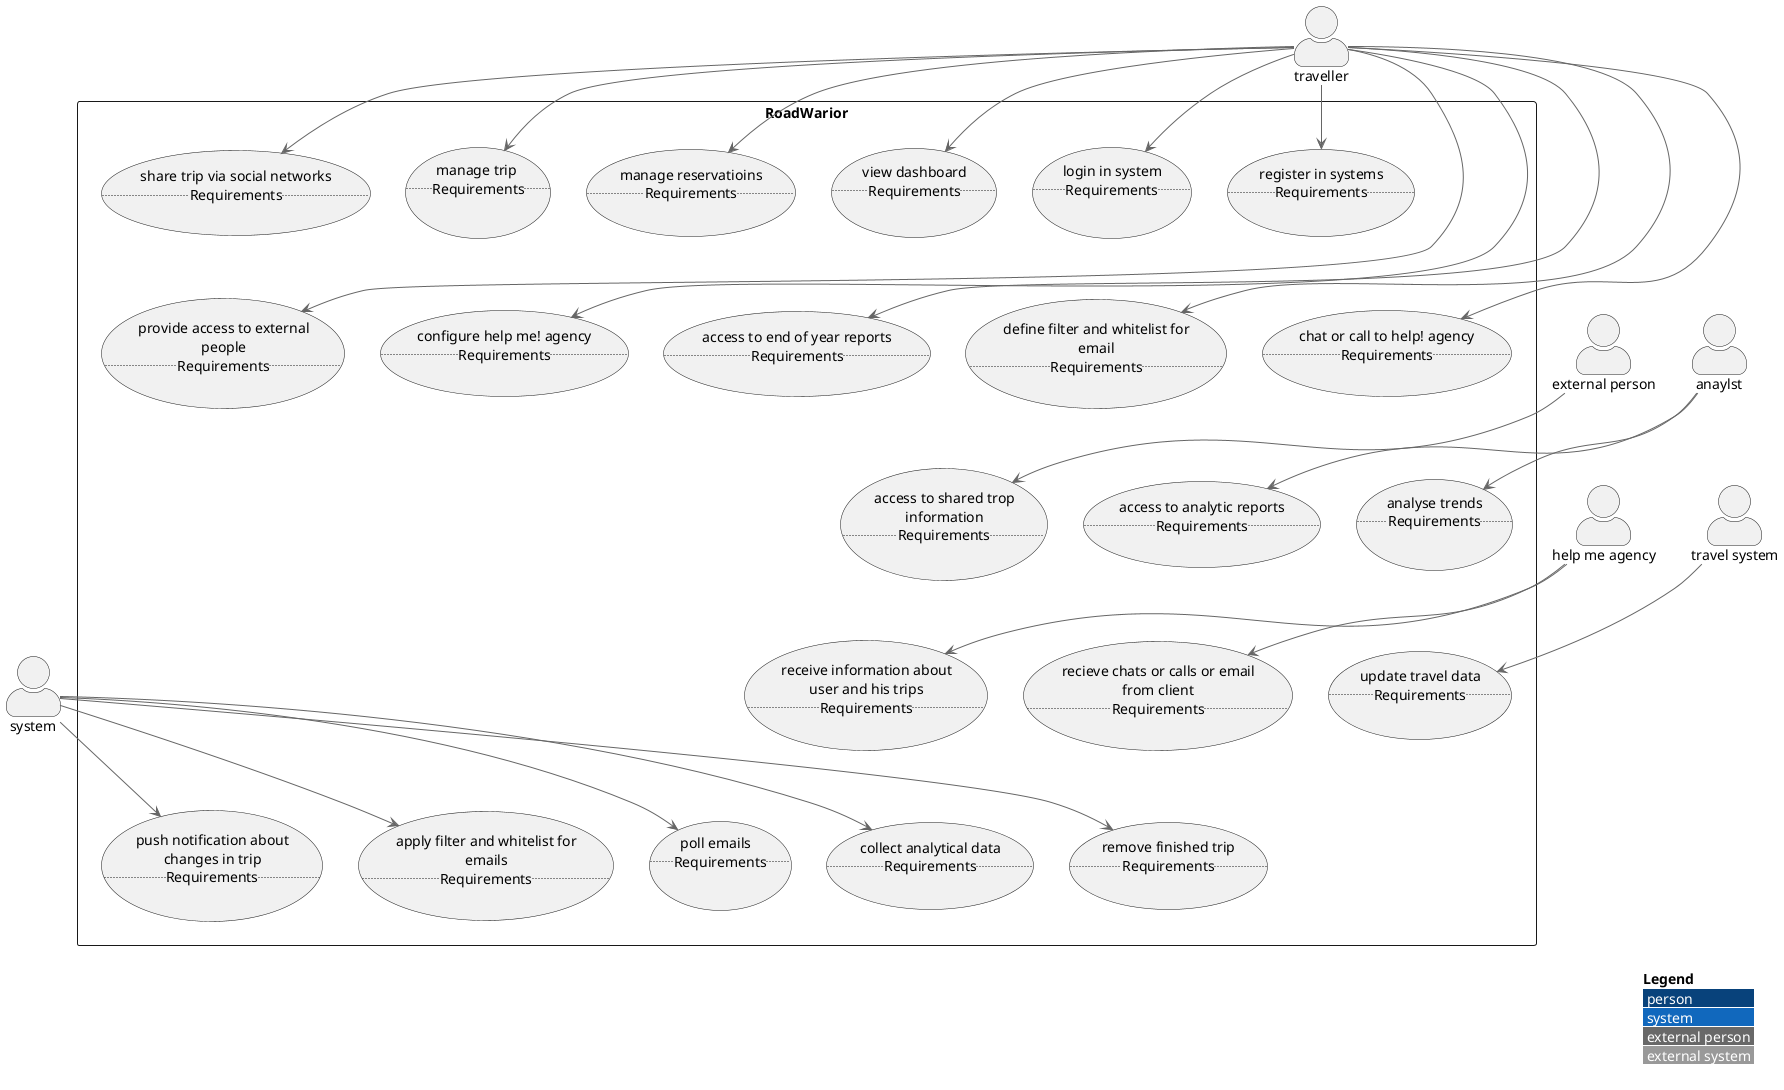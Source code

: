 @startuml UseCaseOverview
!include <C4/C4_Context>

LAYOUT_WITH_LEGEND()

actor :traveller: as tr
actor :external person: as ep
actor :anaylst: as an
actor :help me agency: as hma
actor :travel system: as ts
actor :system: as sy

rectangle RoadWarior {
    together {
  usecase RIS as "register in systems 
  ..Requirements..
  "
  usecase lis as "login in system
  ..Requirements..
  "
  usecase vd as "view dashboard
  ..Requirements..
  "
  
    usecase mr as "manage reservatioins
  ..Requirements..
  "
  usecase mt as "manage trip
  ..Requirements..
  "
    usecase stsn as "share trip via social networks
  ..Requirements..
  "
  }
  together  {
  usecase patep as "provide access to external people
  ..Requirements..
  "

  usecase cmha as "configure help me! agency
  ..Requirements..
  "
  usecase ater as "access to end of year reports
  ..Requirements..
  "

  usecase dfawfe as "define filter and whitelist for email
  ..Requirements..
  "
    usecase coctha as "chat or call to help! agency
  ..Requirements..
  "

    }
  together {

  usecase atsti as "access to shared trop information
  ..Requirements..
  "

  usecase atar as "access to analytic reports
  ..Requirements..
  "

  usecase at as "analyse trends
  ..Requirements..
  "
  }
  together {
  usecase riauaht as "receive information about user and his trips
  ..Requirements..
  "
  usecase utd as "update travel data
  ..Requirements..
  "
  usecase rcocoefc as "recieve chats or calls or email from client
  ..Requirements..
  "
  }
  together {

  usecase pe as "poll emails
  ..Requirements..
  "

    usecase afawfe as "apply filter and whitelist for emails
  ..Requirements..
  "
  usecase pnacit as "push notification about changes in trip
  ..Requirements..
  "
    
    usecase rft as "remove finished trip
  ..Requirements..
  "

  usecase cad as "collect analytical data
  ..Requirements..
  "

    }
}

sy -R-> cad
sy --> rft
sy --> pnacit
sy --> afawfe
sy --> pe

tr --> RIS
tr --> lis
tr --> vd
tr --> mr
tr --> mt
tr --> stsn
tr --> patep
tr --> cmha
tr --> coctha
tr --> ater
tr --> dfawfe

ep --> atsti

an --> at
an --> atar

hma --> rcocoefc
hma --> riauaht

ts --> utd

'Include dependencies, so that they are not in a single line
RIS -[hidden]- patep
patep -[hidden]- atsti
atsti -[hidden]- riauaht 
riauaht -[hidden]- rft

@enduml
